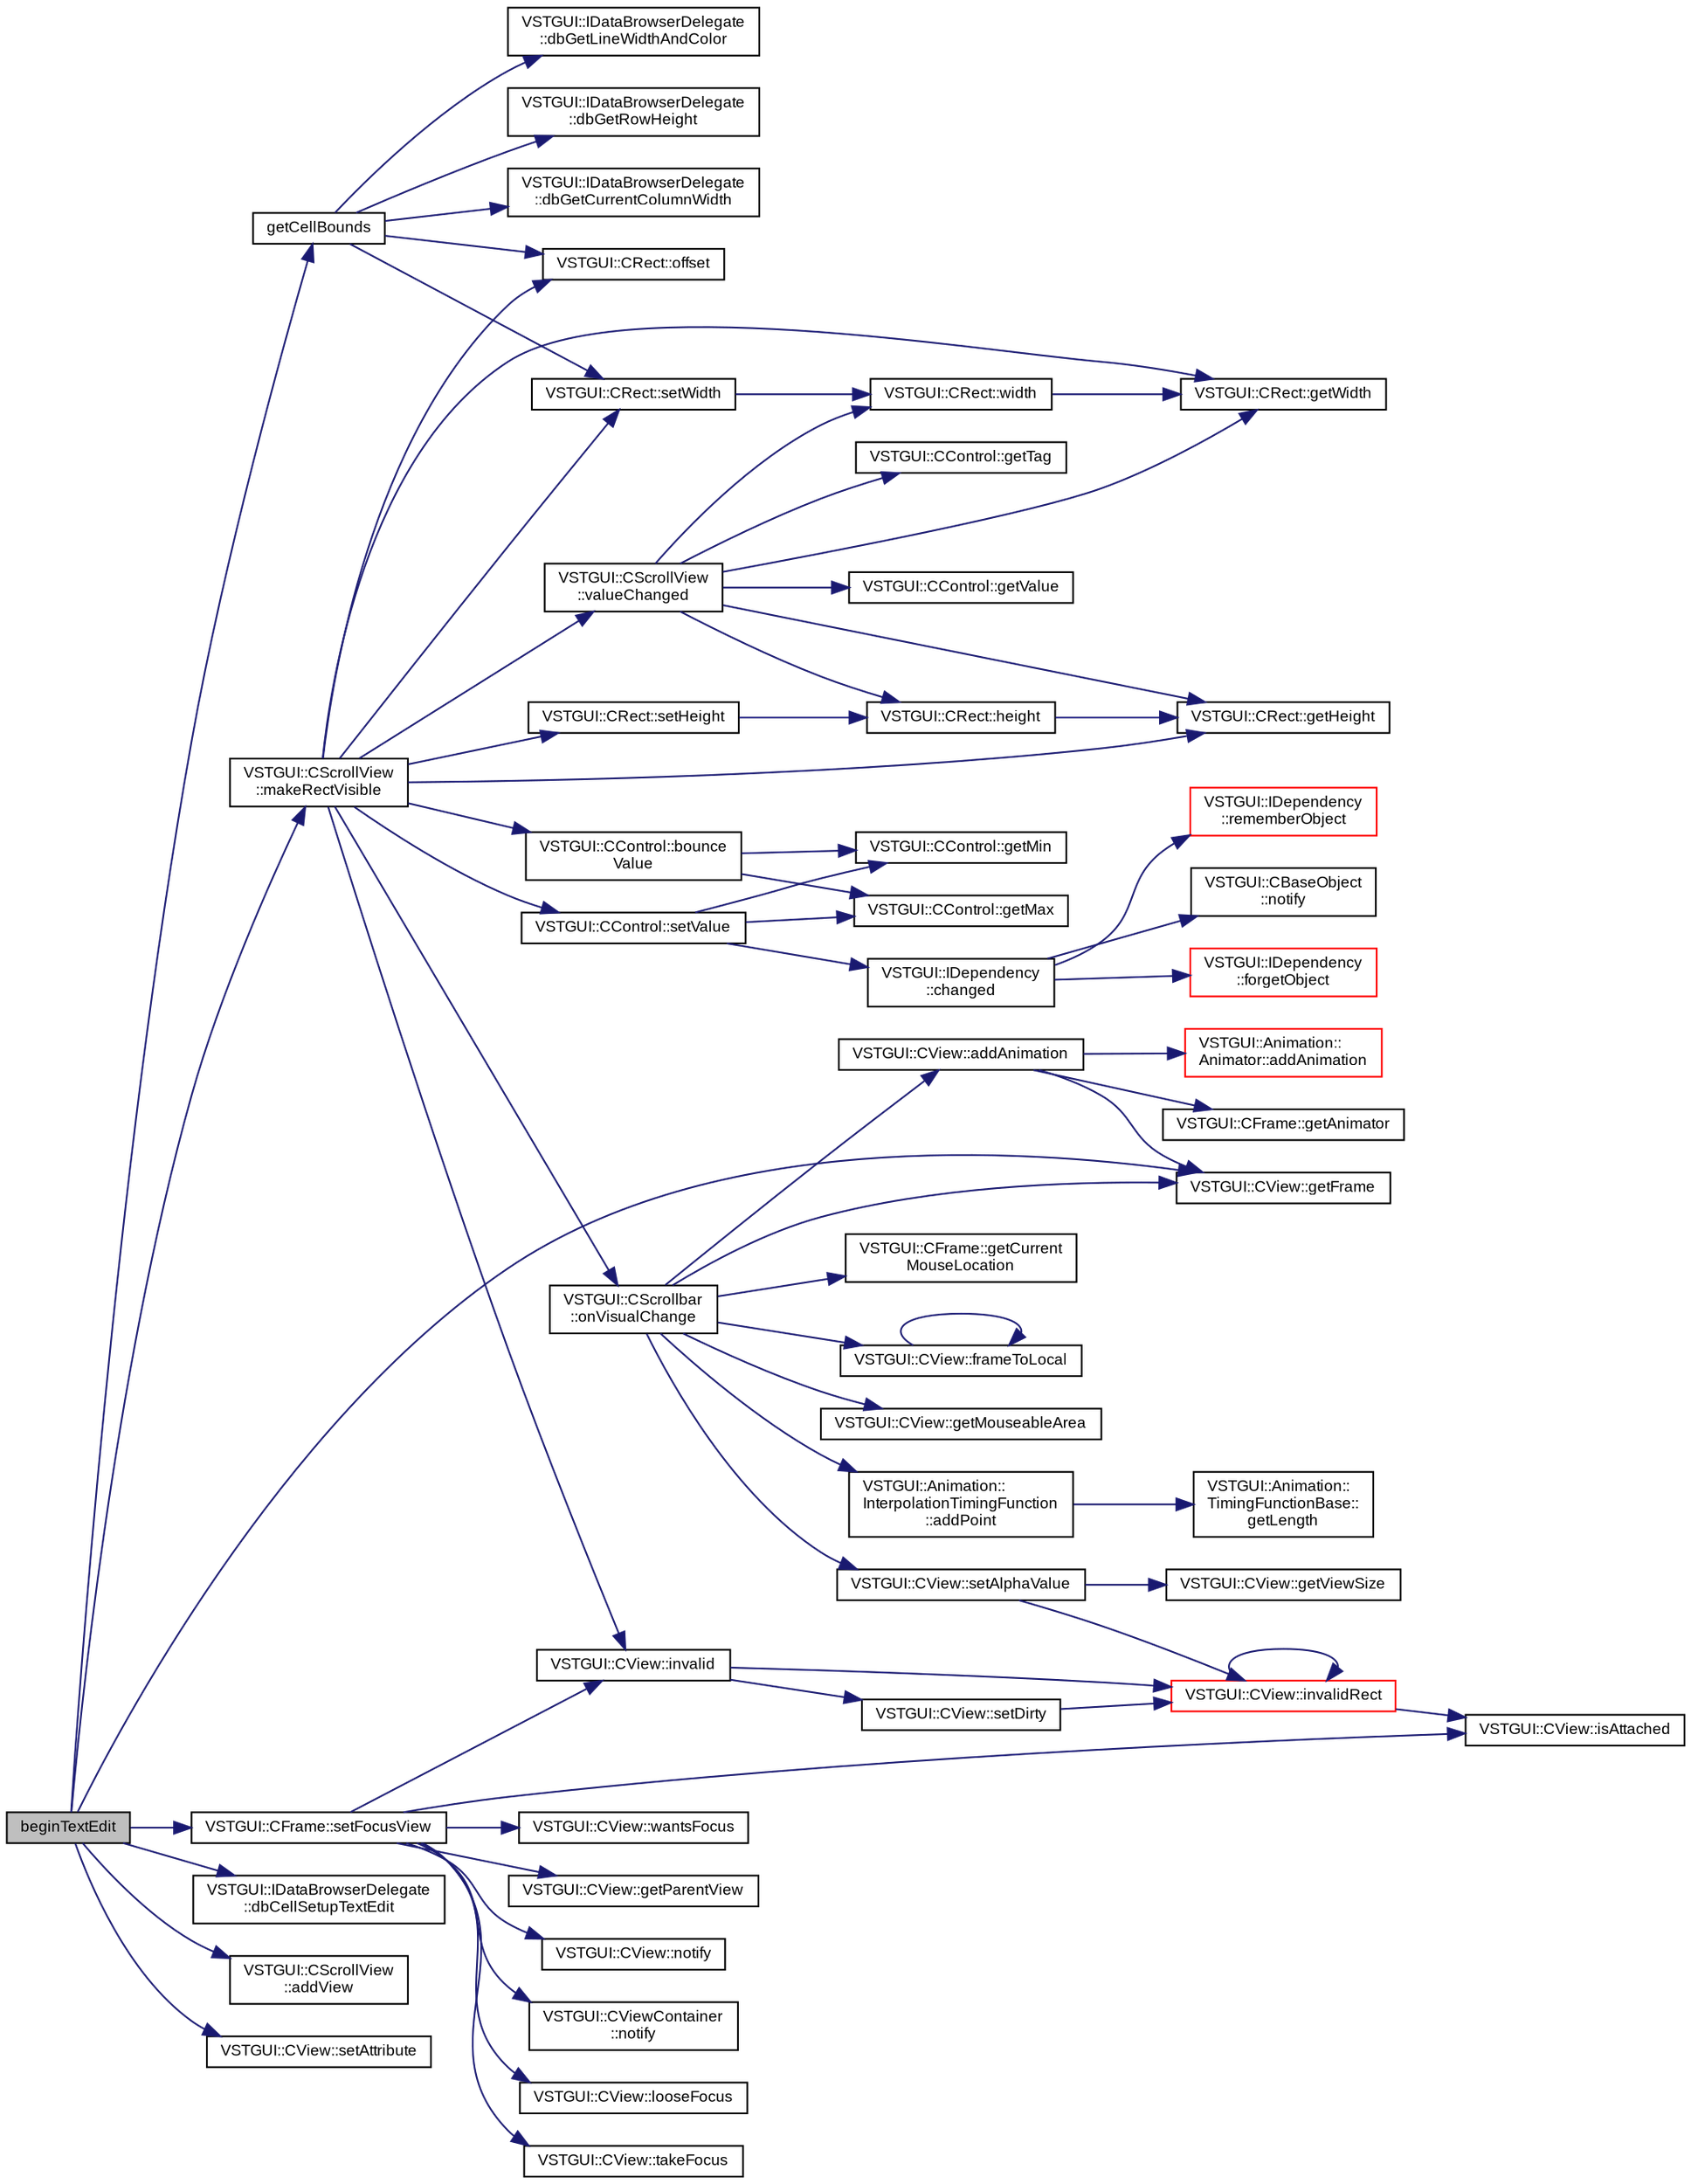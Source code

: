 digraph "beginTextEdit"
{
  bgcolor="transparent";
  edge [fontname="Arial",fontsize="9",labelfontname="Arial",labelfontsize="9"];
  node [fontname="Arial",fontsize="9",shape=record];
  rankdir="LR";
  Node1 [label="beginTextEdit",height=0.2,width=0.4,color="black", fillcolor="grey75", style="filled" fontcolor="black"];
  Node1 -> Node2 [color="midnightblue",fontsize="9",style="solid",fontname="Arial"];
  Node2 [label="getCellBounds",height=0.2,width=0.4,color="black",URL="$class_v_s_t_g_u_i_1_1_c_data_browser.html#ad0edc6d88e85109ad3bc7c1a7f64f59a",tooltip="get bounds of a cell "];
  Node2 -> Node3 [color="midnightblue",fontsize="9",style="solid",fontname="Arial"];
  Node3 [label="VSTGUI::IDataBrowserDelegate\l::dbGetLineWidthAndColor",height=0.2,width=0.4,color="black",URL="$class_v_s_t_g_u_i_1_1_i_data_browser_delegate.html#a7b36a55bd733ed49b370c6d6e2057111",tooltip="return the line width and color "];
  Node2 -> Node4 [color="midnightblue",fontsize="9",style="solid",fontname="Arial"];
  Node4 [label="VSTGUI::IDataBrowserDelegate\l::dbGetRowHeight",height=0.2,width=0.4,color="black",URL="$class_v_s_t_g_u_i_1_1_i_data_browser_delegate.html#a302018b7876e6b43d7dc7602e78e3574",tooltip="return height of one row "];
  Node2 -> Node5 [color="midnightblue",fontsize="9",style="solid",fontname="Arial"];
  Node5 [label="VSTGUI::IDataBrowserDelegate\l::dbGetCurrentColumnWidth",height=0.2,width=0.4,color="black",URL="$class_v_s_t_g_u_i_1_1_i_data_browser_delegate.html#a1b8544e2a333509ebea48e20452e0ec0",tooltip="return current width of index column "];
  Node2 -> Node6 [color="midnightblue",fontsize="9",style="solid",fontname="Arial"];
  Node6 [label="VSTGUI::CRect::offset",height=0.2,width=0.4,color="black",URL="$struct_v_s_t_g_u_i_1_1_c_rect.html#a34e2c9a2a3f466838aadef8f924ec052"];
  Node2 -> Node7 [color="midnightblue",fontsize="9",style="solid",fontname="Arial"];
  Node7 [label="VSTGUI::CRect::setWidth",height=0.2,width=0.4,color="black",URL="$struct_v_s_t_g_u_i_1_1_c_rect.html#a43c65b4dbff10a6e0690afc240932ada"];
  Node7 -> Node8 [color="midnightblue",fontsize="9",style="solid",fontname="Arial"];
  Node8 [label="VSTGUI::CRect::width",height=0.2,width=0.4,color="black",URL="$struct_v_s_t_g_u_i_1_1_c_rect.html#aac17e64c594f7da1f088efeb1e53f114"];
  Node8 -> Node9 [color="midnightblue",fontsize="9",style="solid",fontname="Arial"];
  Node9 [label="VSTGUI::CRect::getWidth",height=0.2,width=0.4,color="black",URL="$struct_v_s_t_g_u_i_1_1_c_rect.html#a8b4fe88292b8e95807a9b07a26cd1cb1"];
  Node1 -> Node10 [color="midnightblue",fontsize="9",style="solid",fontname="Arial"];
  Node10 [label="VSTGUI::CScrollView\l::makeRectVisible",height=0.2,width=0.4,color="black",URL="$class_v_s_t_g_u_i_1_1_c_scroll_view.html#ad69f12c2e8328208ba0f58b845a04ecf",tooltip="set scrollview to show rect "];
  Node10 -> Node6 [color="midnightblue",fontsize="9",style="solid",fontname="Arial"];
  Node10 -> Node7 [color="midnightblue",fontsize="9",style="solid",fontname="Arial"];
  Node10 -> Node9 [color="midnightblue",fontsize="9",style="solid",fontname="Arial"];
  Node10 -> Node11 [color="midnightblue",fontsize="9",style="solid",fontname="Arial"];
  Node11 [label="VSTGUI::CRect::setHeight",height=0.2,width=0.4,color="black",URL="$struct_v_s_t_g_u_i_1_1_c_rect.html#a73019d7036550c431f4a09eac2dc02c7"];
  Node11 -> Node12 [color="midnightblue",fontsize="9",style="solid",fontname="Arial"];
  Node12 [label="VSTGUI::CRect::height",height=0.2,width=0.4,color="black",URL="$struct_v_s_t_g_u_i_1_1_c_rect.html#a5ca7ffa8316b6835e331dfd01534ed32"];
  Node12 -> Node13 [color="midnightblue",fontsize="9",style="solid",fontname="Arial"];
  Node13 [label="VSTGUI::CRect::getHeight",height=0.2,width=0.4,color="black",URL="$struct_v_s_t_g_u_i_1_1_c_rect.html#a1f4be3a475a8fb7d8defa4621c01558d"];
  Node10 -> Node13 [color="midnightblue",fontsize="9",style="solid",fontname="Arial"];
  Node10 -> Node14 [color="midnightblue",fontsize="9",style="solid",fontname="Arial"];
  Node14 [label="VSTGUI::CControl::setValue",height=0.2,width=0.4,color="black",URL="$class_v_s_t_g_u_i_1_1_c_control.html#a06bf62da9ba043bcf1b4c26bb2bf357b"];
  Node14 -> Node15 [color="midnightblue",fontsize="9",style="solid",fontname="Arial"];
  Node15 [label="VSTGUI::CControl::getMin",height=0.2,width=0.4,color="black",URL="$class_v_s_t_g_u_i_1_1_c_control.html#a7cf3216ed0a504f4bab603c67ef403f2"];
  Node14 -> Node16 [color="midnightblue",fontsize="9",style="solid",fontname="Arial"];
  Node16 [label="VSTGUI::CControl::getMax",height=0.2,width=0.4,color="black",URL="$class_v_s_t_g_u_i_1_1_c_control.html#aa89b448a266e794c3d967593b3faf4a8"];
  Node14 -> Node17 [color="midnightblue",fontsize="9",style="solid",fontname="Arial"];
  Node17 [label="VSTGUI::IDependency\l::changed",height=0.2,width=0.4,color="black",URL="$class_v_s_t_g_u_i_1_1_i_dependency.html#acac105ad797d9700f9a31946792ecbc0"];
  Node17 -> Node18 [color="midnightblue",fontsize="9",style="solid",fontname="Arial"];
  Node18 [label="VSTGUI::IDependency\l::rememberObject",height=0.2,width=0.4,color="red",URL="$class_v_s_t_g_u_i_1_1_i_dependency.html#a9005955fa448192caddbbced658a616c"];
  Node17 -> Node19 [color="midnightblue",fontsize="9",style="solid",fontname="Arial"];
  Node19 [label="VSTGUI::CBaseObject\l::notify",height=0.2,width=0.4,color="black",URL="$class_v_s_t_g_u_i_1_1_c_base_object.html#ab18c3bcc0cb674396848861dfd78a83a"];
  Node17 -> Node20 [color="midnightblue",fontsize="9",style="solid",fontname="Arial"];
  Node20 [label="VSTGUI::IDependency\l::forgetObject",height=0.2,width=0.4,color="red",URL="$class_v_s_t_g_u_i_1_1_i_dependency.html#a626f70bf0ebe5646d8e1335e5c8a607a"];
  Node10 -> Node21 [color="midnightblue",fontsize="9",style="solid",fontname="Arial"];
  Node21 [label="VSTGUI::CControl::bounce\lValue",height=0.2,width=0.4,color="black",URL="$class_v_s_t_g_u_i_1_1_c_control.html#a28bd46996ac9f5362dcf92bf6d825e8d"];
  Node21 -> Node16 [color="midnightblue",fontsize="9",style="solid",fontname="Arial"];
  Node21 -> Node15 [color="midnightblue",fontsize="9",style="solid",fontname="Arial"];
  Node10 -> Node22 [color="midnightblue",fontsize="9",style="solid",fontname="Arial"];
  Node22 [label="VSTGUI::CScrollbar\l::onVisualChange",height=0.2,width=0.4,color="black",URL="$class_v_s_t_g_u_i_1_1_c_scrollbar.html#a4913f82e0e7e6b5a0dafb53aaa2e4cac"];
  Node22 -> Node23 [color="midnightblue",fontsize="9",style="solid",fontname="Arial"];
  Node23 [label="VSTGUI::CView::getFrame",height=0.2,width=0.4,color="black",URL="$class_v_s_t_g_u_i_1_1_c_view.html#a2045d5fae6d0f8c615dc55113828359a",tooltip="get frame "];
  Node22 -> Node24 [color="midnightblue",fontsize="9",style="solid",fontname="Arial"];
  Node24 [label="VSTGUI::CFrame::getCurrent\lMouseLocation",height=0.2,width=0.4,color="black",URL="$class_v_s_t_g_u_i_1_1_c_frame.html#ae4948af61b5725ca232073a29c99d138",tooltip="get current mouse location "];
  Node22 -> Node25 [color="midnightblue",fontsize="9",style="solid",fontname="Arial"];
  Node25 [label="VSTGUI::CView::frameToLocal",height=0.2,width=0.4,color="black",URL="$class_v_s_t_g_u_i_1_1_c_view.html#a9ee172fcd9ca5d6ee196f270717341cf",tooltip="conversion from frame coordinates to local view coordinates "];
  Node25 -> Node25 [color="midnightblue",fontsize="9",style="solid",fontname="Arial"];
  Node22 -> Node26 [color="midnightblue",fontsize="9",style="solid",fontname="Arial"];
  Node26 [label="VSTGUI::CView::getMouseableArea",height=0.2,width=0.4,color="black",URL="$class_v_s_t_g_u_i_1_1_c_view.html#a0883e2f3d12b91de93a789536341203a",tooltip="read only access to the mouseable area "];
  Node22 -> Node27 [color="midnightblue",fontsize="9",style="solid",fontname="Arial"];
  Node27 [label="VSTGUI::Animation::\lInterpolationTimingFunction\l::addPoint",height=0.2,width=0.4,color="black",URL="$class_v_s_t_g_u_i_1_1_animation_1_1_interpolation_timing_function.html#a110935fdba8346f35d530ba0a82419e6",tooltip="both values are normalized ones "];
  Node27 -> Node28 [color="midnightblue",fontsize="9",style="solid",fontname="Arial"];
  Node28 [label="VSTGUI::Animation::\lTimingFunctionBase::\lgetLength",height=0.2,width=0.4,color="black",URL="$class_v_s_t_g_u_i_1_1_animation_1_1_timing_function_base.html#a67cd323fecc35d2cd8895e08f9e242e6"];
  Node22 -> Node29 [color="midnightblue",fontsize="9",style="solid",fontname="Arial"];
  Node29 [label="VSTGUI::CView::addAnimation",height=0.2,width=0.4,color="black",URL="$class_v_s_t_g_u_i_1_1_c_view.html#ad2a5962bd58b120ead1a75f7b4a7ca9a"];
  Node29 -> Node23 [color="midnightblue",fontsize="9",style="solid",fontname="Arial"];
  Node29 -> Node30 [color="midnightblue",fontsize="9",style="solid",fontname="Arial"];
  Node30 [label="VSTGUI::CFrame::getAnimator",height=0.2,width=0.4,color="black",URL="$class_v_s_t_g_u_i_1_1_c_frame.html#aa7609ca92096612f85c0fa58058bd2f8",tooltip="get animator for this frame "];
  Node29 -> Node31 [color="midnightblue",fontsize="9",style="solid",fontname="Arial"];
  Node31 [label="VSTGUI::Animation::\lAnimator::addAnimation",height=0.2,width=0.4,color="red",URL="$class_v_s_t_g_u_i_1_1_animation_1_1_animator.html#a42b159b8f4e793638508e7b38c88c514"];
  Node22 -> Node32 [color="midnightblue",fontsize="9",style="solid",fontname="Arial"];
  Node32 [label="VSTGUI::CView::setAlphaValue",height=0.2,width=0.4,color="black",URL="$class_v_s_t_g_u_i_1_1_c_view.html#a231289d0aa4c6c85931a822afab8b2bf",tooltip="set alpha value which will be applied when drawing this view "];
  Node32 -> Node33 [color="midnightblue",fontsize="9",style="solid",fontname="Arial"];
  Node33 [label="VSTGUI::CView::invalidRect",height=0.2,width=0.4,color="red",URL="$class_v_s_t_g_u_i_1_1_c_view.html#ad414ba3d5e64f9fdc11309e05266ffcf",tooltip="mark rect as invalid "];
  Node33 -> Node34 [color="midnightblue",fontsize="9",style="solid",fontname="Arial"];
  Node34 [label="VSTGUI::CView::isAttached",height=0.2,width=0.4,color="black",URL="$class_v_s_t_g_u_i_1_1_c_view.html#a1b7f04ee36bdaecd09a2625370dc90d8",tooltip="is view attached to a parentView "];
  Node33 -> Node33 [color="midnightblue",fontsize="9",style="solid",fontname="Arial"];
  Node32 -> Node35 [color="midnightblue",fontsize="9",style="solid",fontname="Arial"];
  Node35 [label="VSTGUI::CView::getViewSize",height=0.2,width=0.4,color="black",URL="$class_v_s_t_g_u_i_1_1_c_view.html#a7b14fb07c53ccfa07dc91900f4fe01f1",tooltip="read only access to view size "];
  Node10 -> Node36 [color="midnightblue",fontsize="9",style="solid",fontname="Arial"];
  Node36 [label="VSTGUI::CView::invalid",height=0.2,width=0.4,color="black",URL="$class_v_s_t_g_u_i_1_1_c_view.html#a51647a4891b4a9cbaf8595171c5ad3fc",tooltip="mark whole view as invalid "];
  Node36 -> Node37 [color="midnightblue",fontsize="9",style="solid",fontname="Arial"];
  Node37 [label="VSTGUI::CView::setDirty",height=0.2,width=0.4,color="black",URL="$class_v_s_t_g_u_i_1_1_c_view.html#a0f19a61606a7f547b62102310063ea76",tooltip="set the view to dirty so that it is redrawn in the next idle. Thread Safe ! "];
  Node37 -> Node33 [color="midnightblue",fontsize="9",style="solid",fontname="Arial"];
  Node36 -> Node33 [color="midnightblue",fontsize="9",style="solid",fontname="Arial"];
  Node10 -> Node38 [color="midnightblue",fontsize="9",style="solid",fontname="Arial"];
  Node38 [label="VSTGUI::CScrollView\l::valueChanged",height=0.2,width=0.4,color="black",URL="$class_v_s_t_g_u_i_1_1_c_scroll_view.html#a9e11979012090b0ff41c3f59aef6023d"];
  Node38 -> Node39 [color="midnightblue",fontsize="9",style="solid",fontname="Arial"];
  Node39 [label="VSTGUI::CControl::getValue",height=0.2,width=0.4,color="black",URL="$class_v_s_t_g_u_i_1_1_c_control.html#a0cecc937d7e222b7e3d8fac5294aa38f"];
  Node38 -> Node40 [color="midnightblue",fontsize="9",style="solid",fontname="Arial"];
  Node40 [label="VSTGUI::CControl::getTag",height=0.2,width=0.4,color="black",URL="$class_v_s_t_g_u_i_1_1_c_control.html#a6f5b9468bcf84c776485950a9c6990c3"];
  Node38 -> Node9 [color="midnightblue",fontsize="9",style="solid",fontname="Arial"];
  Node38 -> Node8 [color="midnightblue",fontsize="9",style="solid",fontname="Arial"];
  Node38 -> Node13 [color="midnightblue",fontsize="9",style="solid",fontname="Arial"];
  Node38 -> Node12 [color="midnightblue",fontsize="9",style="solid",fontname="Arial"];
  Node1 -> Node41 [color="midnightblue",fontsize="9",style="solid",fontname="Arial"];
  Node41 [label="VSTGUI::IDataBrowserDelegate\l::dbCellSetupTextEdit",height=0.2,width=0.4,color="black",URL="$class_v_s_t_g_u_i_1_1_i_data_browser_delegate.html#aa2f15b2c8f38bfebc187d0e76d269de7",tooltip="beginTextEdit calls this, so you can setup the textedit control "];
  Node1 -> Node42 [color="midnightblue",fontsize="9",style="solid",fontname="Arial"];
  Node42 [label="VSTGUI::CScrollView\l::addView",height=0.2,width=0.4,color="black",URL="$class_v_s_t_g_u_i_1_1_c_scroll_view.html#a5bf9c24c3fa1c7b4596596d29e0cc4ae",tooltip="add a child view "];
  Node1 -> Node23 [color="midnightblue",fontsize="9",style="solid",fontname="Arial"];
  Node1 -> Node43 [color="midnightblue",fontsize="9",style="solid",fontname="Arial"];
  Node43 [label="VSTGUI::CFrame::setFocusView",height=0.2,width=0.4,color="black",URL="$class_v_s_t_g_u_i_1_1_c_frame.html#af51b9124a814e6fd82fb4680ac58cff3"];
  Node43 -> Node34 [color="midnightblue",fontsize="9",style="solid",fontname="Arial"];
  Node43 -> Node44 [color="midnightblue",fontsize="9",style="solid",fontname="Arial"];
  Node44 [label="VSTGUI::CView::wantsFocus",height=0.2,width=0.4,color="black",URL="$class_v_s_t_g_u_i_1_1_c_view.html#a1aaf63d0b9cd4a8f27328f2239a9951c",tooltip="check if view supports focus "];
  Node43 -> Node36 [color="midnightblue",fontsize="9",style="solid",fontname="Arial"];
  Node43 -> Node45 [color="midnightblue",fontsize="9",style="solid",fontname="Arial"];
  Node45 [label="VSTGUI::CView::getParentView",height=0.2,width=0.4,color="black",URL="$class_v_s_t_g_u_i_1_1_c_view.html#ac45407fc7304ee33c5729fa04edaea76",tooltip="get parent view "];
  Node43 -> Node46 [color="midnightblue",fontsize="9",style="solid",fontname="Arial"];
  Node46 [label="VSTGUI::CView::notify",height=0.2,width=0.4,color="black",URL="$class_v_s_t_g_u_i_1_1_c_view.html#a15414e56ad0060f4b50f81ff44ad2a3e"];
  Node43 -> Node47 [color="midnightblue",fontsize="9",style="solid",fontname="Arial"];
  Node47 [label="VSTGUI::CViewContainer\l::notify",height=0.2,width=0.4,color="black",URL="$class_v_s_t_g_u_i_1_1_c_view_container.html#ab18c3bcc0cb674396848861dfd78a83a"];
  Node43 -> Node48 [color="midnightblue",fontsize="9",style="solid",fontname="Arial"];
  Node48 [label="VSTGUI::CView::looseFocus",height=0.2,width=0.4,color="black",URL="$class_v_s_t_g_u_i_1_1_c_view.html#aba08198e3f9d7bba967b0c5ab3cae07a",tooltip="called if view should loose focus "];
  Node43 -> Node49 [color="midnightblue",fontsize="9",style="solid",fontname="Arial"];
  Node49 [label="VSTGUI::CView::takeFocus",height=0.2,width=0.4,color="black",URL="$class_v_s_t_g_u_i_1_1_c_view.html#af199268157650ebc6dd9248a0ca04550",tooltip="called if view should take focus "];
  Node1 -> Node50 [color="midnightblue",fontsize="9",style="solid",fontname="Arial"];
  Node50 [label="VSTGUI::CView::setAttribute",height=0.2,width=0.4,color="black",URL="$class_v_s_t_g_u_i_1_1_c_view.html#acb3e227edff15b59577f133510e1ee64",tooltip="set an attribute "];
}
